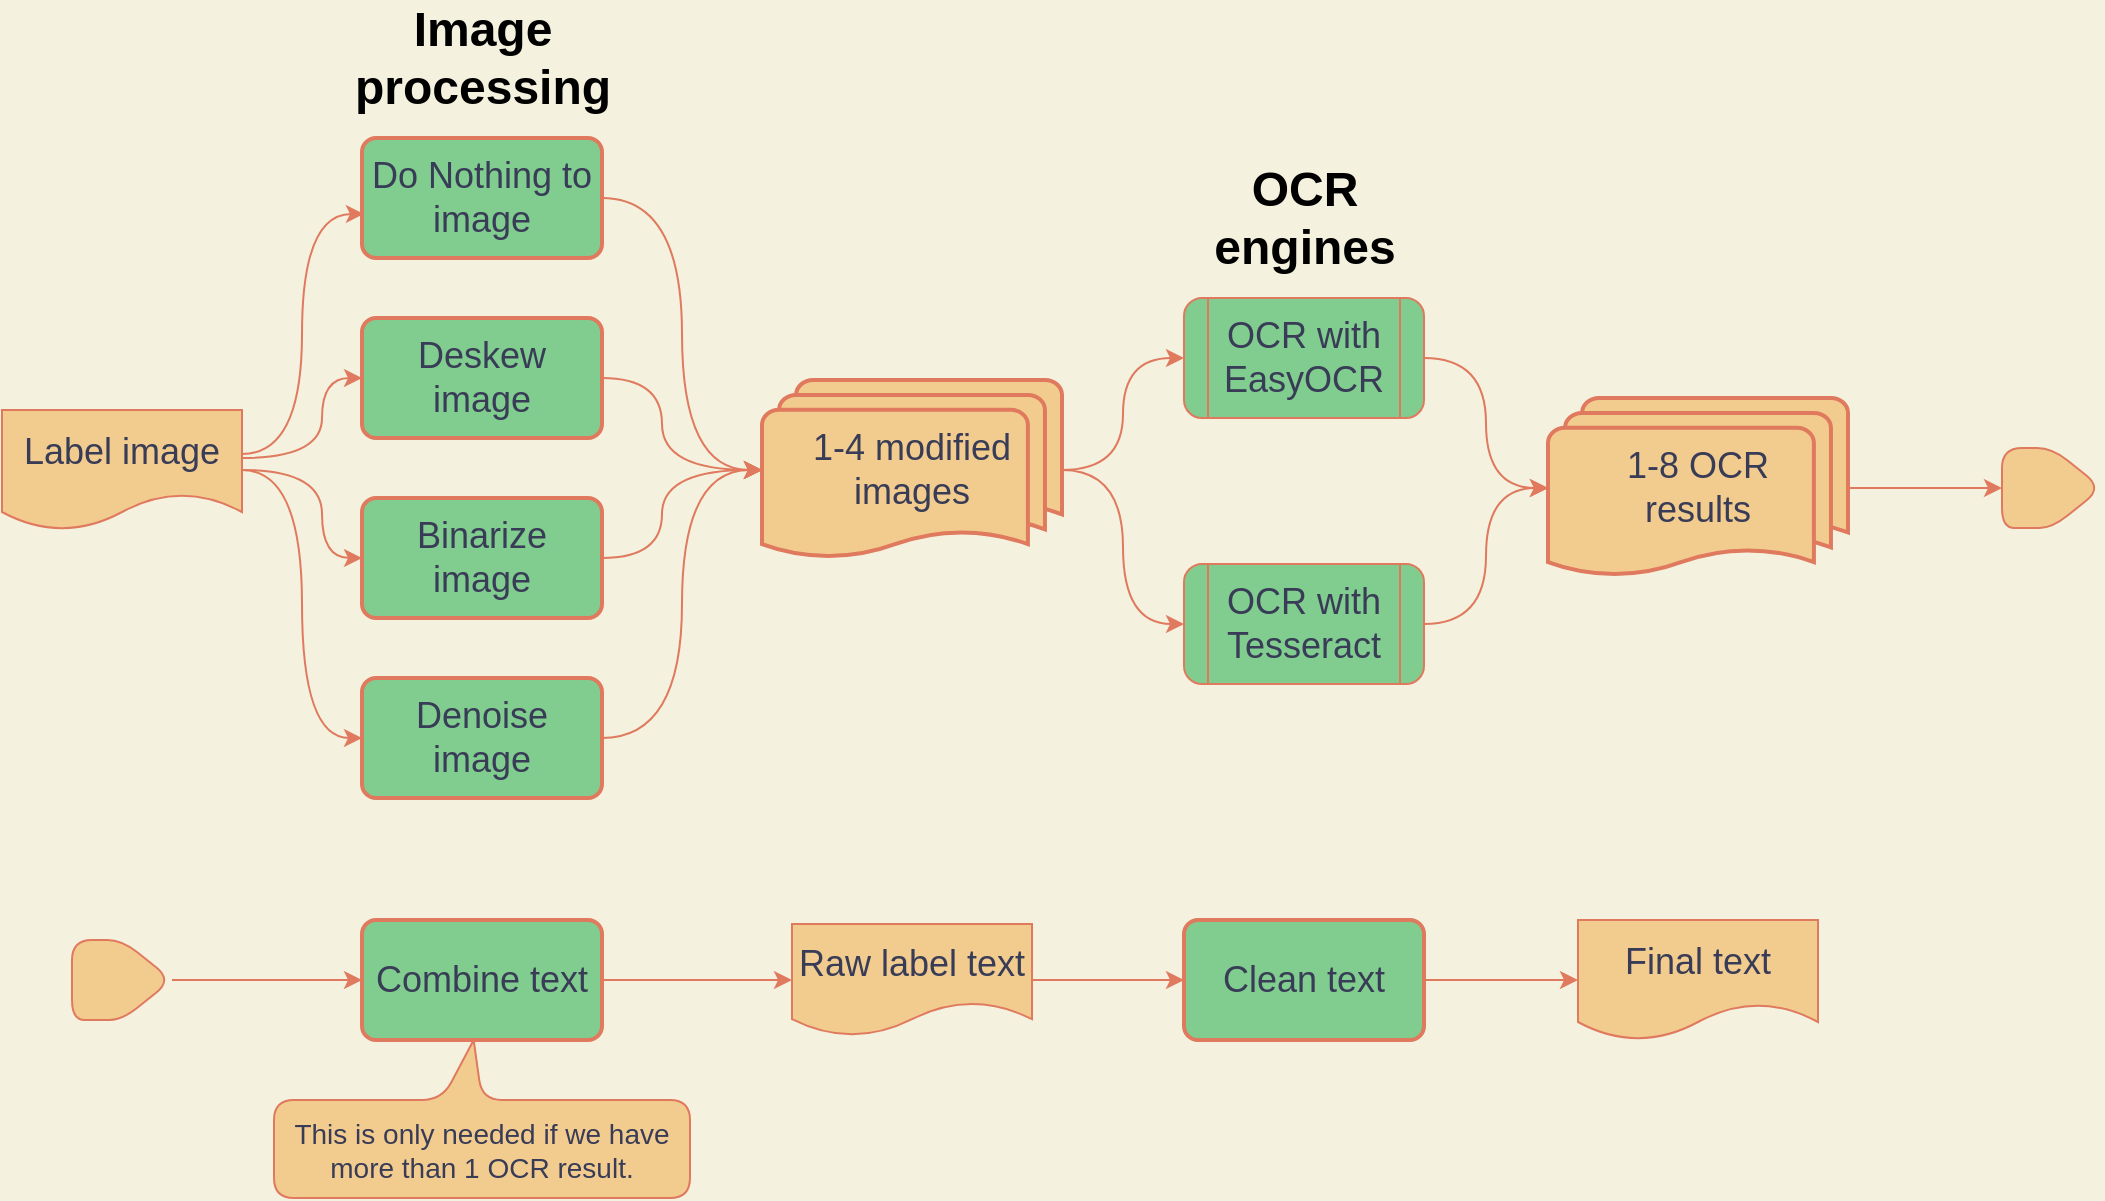 <mxfile version="19.0.2" type="device"><diagram id="kgpKYQtTHZ0yAKxKKP6v" name="Page-1"><mxGraphModel dx="1211" dy="1209" grid="1" gridSize="10" guides="1" tooltips="1" connect="1" arrows="1" fold="1" page="1" pageScale="1" pageWidth="1100" pageHeight="850" background="#F4F1DE" math="0" shadow="0"><root><mxCell id="0"/><mxCell id="1" parent="0"/><mxCell id="5" value="Label image" style="shape=document;whiteSpace=wrap;html=1;boundedLbl=1;fontSize=18;rounded=1;fillColor=#F2CC8F;strokeColor=#E07A5F;fontColor=#393C56;" parent="1" vertex="1"><mxGeometry x="20" y="226" width="120" height="60" as="geometry"/></mxCell><mxCell id="xcEXErJ5AjzrYhJP1DjB-72" style="edgeStyle=orthogonalEdgeStyle;rounded=1;orthogonalLoop=1;jettySize=auto;html=1;entryX=0.5;entryY=0;entryDx=0;entryDy=0;strokeColor=#E07A5F;fontColor=#393C56;labelBackgroundColor=#F4F1DE;curved=1;" parent="1" source="10" target="xcEXErJ5AjzrYhJP1DjB-54" edge="1"><mxGeometry relative="1" as="geometry"/></mxCell><mxCell id="10" value="1-8 OCR&lt;br&gt;results" style="strokeWidth=2;html=1;shape=mxgraph.flowchart.multi-document;whiteSpace=wrap;fontSize=18;rounded=1;fillColor=#F2CC8F;strokeColor=#E07A5F;fontColor=#393C56;" parent="1" vertex="1"><mxGeometry x="793" y="220" width="150" height="90" as="geometry"/></mxCell><mxCell id="xcEXErJ5AjzrYhJP1DjB-75" style="edgeStyle=orthogonalEdgeStyle;rounded=1;orthogonalLoop=1;jettySize=auto;html=1;entryX=0;entryY=0.5;entryDx=0;entryDy=0;strokeColor=#E07A5F;fontColor=#393C56;labelBackgroundColor=#F4F1DE;curved=1;" parent="1" source="18" target="19" edge="1"><mxGeometry relative="1" as="geometry"><mxPoint x="681" y="512" as="targetPoint"/></mxGeometry></mxCell><mxCell id="18" value="Raw label text" style="shape=document;whiteSpace=wrap;html=1;boundedLbl=1;fontSize=18;rounded=1;fillColor=#F2CC8F;strokeColor=#E07A5F;fontColor=#393C56;" parent="1" vertex="1"><mxGeometry x="415" y="483" width="120" height="56" as="geometry"/></mxCell><mxCell id="xcEXErJ5AjzrYhJP1DjB-77" style="edgeStyle=orthogonalEdgeStyle;rounded=1;orthogonalLoop=1;jettySize=auto;html=1;entryX=0;entryY=0.5;entryDx=0;entryDy=0;strokeColor=#E07A5F;fontColor=#393C56;labelBackgroundColor=#F4F1DE;curved=1;" parent="1" source="19" target="20" edge="1"><mxGeometry relative="1" as="geometry"/></mxCell><mxCell id="19" value="Clean text" style="rounded=1;whiteSpace=wrap;html=1;absoluteArcSize=1;arcSize=14;strokeWidth=2;fontSize=18;fillColor=#81CC8F;strokeColor=#E07A5F;fontColor=#393C56;" parent="1" vertex="1"><mxGeometry x="611" y="481" width="120" height="60" as="geometry"/></mxCell><mxCell id="20" value="Final text" style="shape=document;whiteSpace=wrap;html=1;boundedLbl=1;fontSize=18;rounded=1;fillColor=#F2CC8F;strokeColor=#E07A5F;fontColor=#393C56;" parent="1" vertex="1"><mxGeometry x="808" y="481" width="120" height="60" as="geometry"/></mxCell><mxCell id="xcEXErJ5AjzrYhJP1DjB-74" style="edgeStyle=orthogonalEdgeStyle;rounded=1;orthogonalLoop=1;jettySize=auto;html=1;entryX=0;entryY=0.5;entryDx=0;entryDy=0;strokeColor=#E07A5F;fontColor=#393C56;labelBackgroundColor=#F4F1DE;curved=1;" parent="1" source="43" target="18" edge="1"><mxGeometry relative="1" as="geometry"/></mxCell><mxCell id="43" value="Combine text" style="rounded=1;whiteSpace=wrap;html=1;absoluteArcSize=1;arcSize=14;strokeWidth=2;fontSize=18;fillColor=#81CC8F;strokeColor=#E07A5F;fontColor=#393C56;" parent="1" vertex="1"><mxGeometry x="200" y="481" width="120" height="60" as="geometry"/></mxCell><mxCell id="52" value="This is only needed if we have more than 1 OCR result." style="shape=callout;whiteSpace=wrap;html=1;perimeter=calloutPerimeter;fontSize=14;direction=west;position2=0.52;rounded=1;fillColor=#F2CC8F;strokeColor=#E07A5F;fontColor=#393C56;" parent="1" vertex="1"><mxGeometry x="156" y="541" width="208" height="79" as="geometry"/></mxCell><mxCell id="xcEXErJ5AjzrYhJP1DjB-54" value="" style="verticalLabelPosition=bottom;verticalAlign=top;html=1;shape=offPageConnector;rounded=1;size=0.5;direction=north;fillColor=#F2CC8F;strokeColor=#E07A5F;fontColor=#393C56;" parent="1" vertex="1"><mxGeometry x="1020" y="245" width="50" height="40" as="geometry"/></mxCell><mxCell id="xcEXErJ5AjzrYhJP1DjB-73" style="edgeStyle=orthogonalEdgeStyle;rounded=1;orthogonalLoop=1;jettySize=auto;html=1;entryX=0;entryY=0.5;entryDx=0;entryDy=0;strokeColor=#E07A5F;fontColor=#393C56;labelBackgroundColor=#F4F1DE;curved=1;exitX=0.5;exitY=1;exitDx=0;exitDy=0;" parent="1" source="rkL0Jd7m11eWdwFmsDs1-63" target="43" edge="1"><mxGeometry relative="1" as="geometry"><mxPoint x="71" y="512" as="sourcePoint"/></mxGeometry></mxCell><mxCell id="rkL0Jd7m11eWdwFmsDs1-61" value="" style="group" vertex="1" connectable="0" parent="1"><mxGeometry x="611" y="170" width="120" height="190" as="geometry"/></mxCell><mxCell id="9" value="OCR with EasyOCR" style="shape=process;whiteSpace=wrap;html=1;backgroundOutline=1;fontSize=18;rounded=1;fillColor=#81CC8F;strokeColor=#E07A5F;fontColor=#393C56;" parent="rkL0Jd7m11eWdwFmsDs1-61" vertex="1"><mxGeometry width="120" height="60" as="geometry"/></mxCell><mxCell id="rkL0Jd7m11eWdwFmsDs1-58" value="OCR with Tesseract" style="shape=process;whiteSpace=wrap;html=1;backgroundOutline=1;fontSize=18;rounded=1;fillColor=#81CC8F;strokeColor=#E07A5F;fontColor=#393C56;" vertex="1" parent="rkL0Jd7m11eWdwFmsDs1-61"><mxGeometry y="133" width="120" height="60" as="geometry"/></mxCell><mxCell id="rkL0Jd7m11eWdwFmsDs1-62" value="1-4&amp;nbsp;modified&lt;br&gt;images" style="strokeWidth=2;html=1;shape=mxgraph.flowchart.multi-document;whiteSpace=wrap;fontSize=18;rounded=1;fillColor=#F2CC8F;strokeColor=#E07A5F;fontColor=#393C56;" vertex="1" parent="1"><mxGeometry x="400" y="211" width="150" height="90" as="geometry"/></mxCell><mxCell id="rkL0Jd7m11eWdwFmsDs1-63" value="" style="verticalLabelPosition=bottom;verticalAlign=top;html=1;shape=offPageConnector;rounded=1;size=0.5;direction=north;fillColor=#F2CC8F;strokeColor=#E07A5F;fontColor=#393C56;" vertex="1" parent="1"><mxGeometry x="55" y="491" width="50" height="40" as="geometry"/></mxCell><mxCell id="rkL0Jd7m11eWdwFmsDs1-81" style="edgeStyle=orthogonalEdgeStyle;rounded=1;orthogonalLoop=1;jettySize=auto;html=1;entryX=0;entryY=0.5;entryDx=0;entryDy=0;strokeColor=#E07A5F;fontColor=#393C56;labelBackgroundColor=#F4F1DE;curved=1;exitX=1;exitY=0.5;exitDx=0;exitDy=0;exitPerimeter=0;" edge="1" parent="1" source="rkL0Jd7m11eWdwFmsDs1-62" target="9"><mxGeometry relative="1" as="geometry"><mxPoint x="366" y="564" as="sourcePoint"/><mxPoint x="481" y="564" as="targetPoint"/></mxGeometry></mxCell><mxCell id="rkL0Jd7m11eWdwFmsDs1-82" style="edgeStyle=orthogonalEdgeStyle;rounded=1;orthogonalLoop=1;jettySize=auto;html=1;entryX=0;entryY=0.5;entryDx=0;entryDy=0;strokeColor=#E07A5F;fontColor=#393C56;labelBackgroundColor=#F4F1DE;curved=1;exitX=1;exitY=0.5;exitDx=0;exitDy=0;exitPerimeter=0;" edge="1" parent="1" source="rkL0Jd7m11eWdwFmsDs1-62" target="rkL0Jd7m11eWdwFmsDs1-58"><mxGeometry relative="1" as="geometry"><mxPoint x="590" y="279" as="sourcePoint"/><mxPoint x="650" y="214" as="targetPoint"/></mxGeometry></mxCell><mxCell id="rkL0Jd7m11eWdwFmsDs1-84" style="edgeStyle=orthogonalEdgeStyle;rounded=1;orthogonalLoop=1;jettySize=auto;html=1;entryX=0;entryY=0.5;entryDx=0;entryDy=0;strokeColor=#E07A5F;fontColor=#393C56;labelBackgroundColor=#F4F1DE;curved=1;entryPerimeter=0;" edge="1" parent="1" source="9" target="10"><mxGeometry relative="1" as="geometry"><mxPoint x="590" y="279" as="sourcePoint"/><mxPoint x="650" y="344" as="targetPoint"/></mxGeometry></mxCell><mxCell id="rkL0Jd7m11eWdwFmsDs1-85" style="edgeStyle=orthogonalEdgeStyle;rounded=1;orthogonalLoop=1;jettySize=auto;html=1;entryX=0;entryY=0.5;entryDx=0;entryDy=0;strokeColor=#E07A5F;fontColor=#393C56;labelBackgroundColor=#F4F1DE;curved=1;entryPerimeter=0;exitX=1;exitY=0.5;exitDx=0;exitDy=0;" edge="1" parent="1" source="rkL0Jd7m11eWdwFmsDs1-58" target="10"><mxGeometry relative="1" as="geometry"><mxPoint x="770" y="214" as="sourcePoint"/><mxPoint x="830" y="279" as="targetPoint"/></mxGeometry></mxCell><mxCell id="rkL0Jd7m11eWdwFmsDs1-87" value="Image&lt;br&gt;processing" style="text;strokeColor=none;fillColor=none;html=1;fontSize=24;fontStyle=1;verticalAlign=middle;align=center;" vertex="1" parent="1"><mxGeometry x="210" y="30" width="100" height="40" as="geometry"/></mxCell><mxCell id="rkL0Jd7m11eWdwFmsDs1-88" value="OCR&lt;br&gt;engines" style="text;strokeColor=none;fillColor=none;html=1;fontSize=24;fontStyle=1;verticalAlign=middle;align=center;" vertex="1" parent="1"><mxGeometry x="621" y="110" width="100" height="40" as="geometry"/></mxCell><mxCell id="-i7EjhoAqXeXkkZrZDzu-10" value="Deskew image" style="rounded=1;whiteSpace=wrap;html=1;absoluteArcSize=1;arcSize=14;strokeWidth=2;fontSize=18;fillColor=#81CC8F;strokeColor=#E07A5F;fontColor=#393C56;" parent="1" vertex="1"><mxGeometry x="200" y="180" width="120" height="60" as="geometry"/></mxCell><mxCell id="6" style="edgeStyle=orthogonalEdgeStyle;rounded=1;orthogonalLoop=1;jettySize=auto;html=1;exitX=0.5;exitY=1;exitDx=0;exitDy=0;strokeColor=#E07A5F;fontColor=#393C56;labelBackgroundColor=#F4F1DE;curved=1;" parent="1" edge="1"><mxGeometry relative="1" as="geometry"><mxPoint x="278" y="442" as="sourcePoint"/><mxPoint x="278" y="442" as="targetPoint"/></mxGeometry></mxCell><mxCell id="7" value="Binarize image" style="rounded=1;whiteSpace=wrap;html=1;absoluteArcSize=1;arcSize=14;strokeWidth=2;fontSize=18;fillColor=#81CC8F;strokeColor=#E07A5F;fontColor=#393C56;" parent="1" vertex="1"><mxGeometry x="200" y="270" width="120" height="60" as="geometry"/></mxCell><object label="Denoise image" class="action" id="8"><mxCell style="rounded=1;whiteSpace=wrap;html=1;absoluteArcSize=1;arcSize=14;strokeWidth=2;fontSize=18;fillColor=#81CC8F;strokeColor=#E07A5F;fontColor=#393C56;" parent="1" vertex="1"><mxGeometry x="200" y="360" width="120" height="60" as="geometry"/></mxCell></object><mxCell id="rkL0Jd7m11eWdwFmsDs1-52" value="Do Nothing to image" style="rounded=1;whiteSpace=wrap;html=1;absoluteArcSize=1;arcSize=14;strokeWidth=2;fontSize=18;fillColor=#81CC8F;strokeColor=#E07A5F;fontColor=#393C56;" vertex="1" parent="1"><mxGeometry x="200" y="90" width="120" height="60" as="geometry"/></mxCell><mxCell id="rkL0Jd7m11eWdwFmsDs1-90" style="edgeStyle=orthogonalEdgeStyle;rounded=1;orthogonalLoop=1;jettySize=auto;html=1;entryX=0.008;entryY=0.633;entryDx=0;entryDy=0;strokeColor=#E07A5F;fontColor=#393C56;labelBackgroundColor=#F4F1DE;curved=1;exitX=1;exitY=0.367;exitDx=0;exitDy=0;exitPerimeter=0;entryPerimeter=0;" edge="1" parent="1" source="5" target="rkL0Jd7m11eWdwFmsDs1-52"><mxGeometry relative="1" as="geometry"><mxPoint x="81" y="544" as="sourcePoint"/><mxPoint x="234" y="544" as="targetPoint"/></mxGeometry></mxCell><mxCell id="rkL0Jd7m11eWdwFmsDs1-91" style="edgeStyle=orthogonalEdgeStyle;rounded=1;orthogonalLoop=1;jettySize=auto;html=1;entryX=0;entryY=0.5;entryDx=0;entryDy=0;strokeColor=#E07A5F;fontColor=#393C56;labelBackgroundColor=#F4F1DE;curved=1;" edge="1" parent="1" target="-i7EjhoAqXeXkkZrZDzu-10"><mxGeometry relative="1" as="geometry"><mxPoint x="140" y="250" as="sourcePoint"/><mxPoint x="210.96" y="137.98" as="targetPoint"/><Array as="points"><mxPoint x="180" y="250"/><mxPoint x="180" y="210"/></Array></mxGeometry></mxCell><mxCell id="rkL0Jd7m11eWdwFmsDs1-92" style="edgeStyle=orthogonalEdgeStyle;rounded=1;orthogonalLoop=1;jettySize=auto;html=1;entryX=0;entryY=0.5;entryDx=0;entryDy=0;strokeColor=#E07A5F;fontColor=#393C56;labelBackgroundColor=#F4F1DE;curved=1;exitX=1;exitY=0.5;exitDx=0;exitDy=0;" edge="1" parent="1" source="5" target="7"><mxGeometry relative="1" as="geometry"><mxPoint x="150" y="260" as="sourcePoint"/><mxPoint x="210" y="220" as="targetPoint"/><Array as="points"><mxPoint x="180" y="256"/><mxPoint x="180" y="300"/></Array></mxGeometry></mxCell><mxCell id="rkL0Jd7m11eWdwFmsDs1-93" style="edgeStyle=orthogonalEdgeStyle;rounded=1;orthogonalLoop=1;jettySize=auto;html=1;entryX=0;entryY=0.5;entryDx=0;entryDy=0;strokeColor=#E07A5F;fontColor=#393C56;labelBackgroundColor=#F4F1DE;curved=1;exitX=1;exitY=0.5;exitDx=0;exitDy=0;" edge="1" parent="1" source="5" target="8"><mxGeometry relative="1" as="geometry"><mxPoint x="150" y="258.02" as="sourcePoint"/><mxPoint x="210.96" y="137.98" as="targetPoint"/></mxGeometry></mxCell><mxCell id="rkL0Jd7m11eWdwFmsDs1-94" style="edgeStyle=orthogonalEdgeStyle;rounded=1;orthogonalLoop=1;jettySize=auto;html=1;entryX=0;entryY=0.5;entryDx=0;entryDy=0;strokeColor=#E07A5F;fontColor=#393C56;labelBackgroundColor=#F4F1DE;curved=1;exitX=1;exitY=0.5;exitDx=0;exitDy=0;entryPerimeter=0;" edge="1" parent="1" source="rkL0Jd7m11eWdwFmsDs1-52" target="rkL0Jd7m11eWdwFmsDs1-62"><mxGeometry relative="1" as="geometry"><mxPoint x="560" y="266" as="sourcePoint"/><mxPoint x="621" y="210" as="targetPoint"/></mxGeometry></mxCell><mxCell id="rkL0Jd7m11eWdwFmsDs1-95" style="edgeStyle=orthogonalEdgeStyle;rounded=1;orthogonalLoop=1;jettySize=auto;html=1;entryX=0;entryY=0.5;entryDx=0;entryDy=0;strokeColor=#E07A5F;fontColor=#393C56;labelBackgroundColor=#F4F1DE;curved=1;exitX=1;exitY=0.5;exitDx=0;exitDy=0;entryPerimeter=0;" edge="1" parent="1" source="-i7EjhoAqXeXkkZrZDzu-10" target="rkL0Jd7m11eWdwFmsDs1-62"><mxGeometry relative="1" as="geometry"><mxPoint x="330" y="130" as="sourcePoint"/><mxPoint x="410" y="266" as="targetPoint"/><Array as="points"><mxPoint x="350" y="210"/><mxPoint x="350" y="256"/></Array></mxGeometry></mxCell><mxCell id="rkL0Jd7m11eWdwFmsDs1-96" style="edgeStyle=orthogonalEdgeStyle;rounded=1;orthogonalLoop=1;jettySize=auto;html=1;entryX=0;entryY=0.5;entryDx=0;entryDy=0;strokeColor=#E07A5F;fontColor=#393C56;labelBackgroundColor=#F4F1DE;curved=1;exitX=1;exitY=0.5;exitDx=0;exitDy=0;entryPerimeter=0;" edge="1" parent="1" source="7" target="rkL0Jd7m11eWdwFmsDs1-62"><mxGeometry relative="1" as="geometry"><mxPoint x="330" y="220" as="sourcePoint"/><mxPoint x="410" y="266" as="targetPoint"/><Array as="points"><mxPoint x="350" y="300"/><mxPoint x="350" y="256"/></Array></mxGeometry></mxCell><mxCell id="rkL0Jd7m11eWdwFmsDs1-97" style="edgeStyle=orthogonalEdgeStyle;rounded=1;orthogonalLoop=1;jettySize=auto;html=1;entryX=0;entryY=0.5;entryDx=0;entryDy=0;strokeColor=#E07A5F;fontColor=#393C56;labelBackgroundColor=#F4F1DE;curved=1;exitX=1;exitY=0.5;exitDx=0;exitDy=0;entryPerimeter=0;" edge="1" parent="1" source="8" target="rkL0Jd7m11eWdwFmsDs1-62"><mxGeometry relative="1" as="geometry"><mxPoint x="330" y="310" as="sourcePoint"/><mxPoint x="410" y="266" as="targetPoint"/></mxGeometry></mxCell></root></mxGraphModel></diagram></mxfile>
